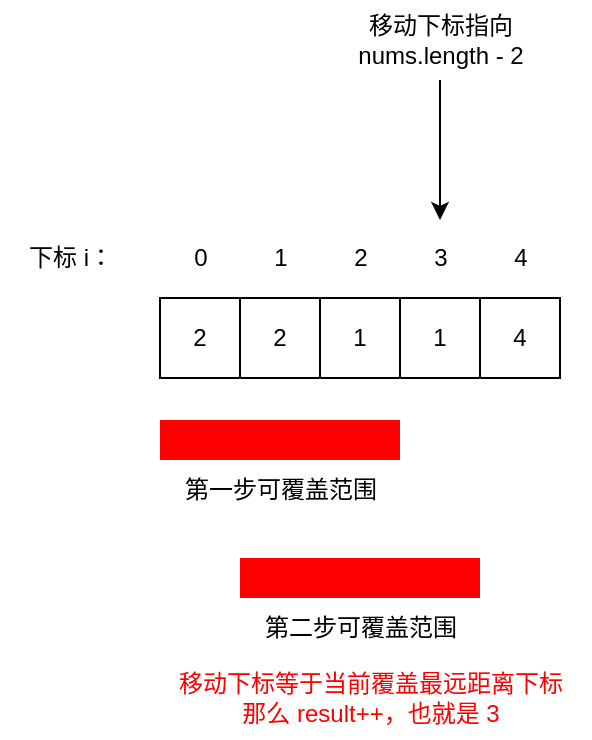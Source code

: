 <mxfile version="24.7.8">
  <diagram name="第 1 页" id="DIVGf4TG3iFkmKau4ZfW">
    <mxGraphModel dx="954" dy="727" grid="1" gridSize="10" guides="1" tooltips="1" connect="1" arrows="1" fold="1" page="1" pageScale="1" pageWidth="827" pageHeight="1169" math="0" shadow="0">
      <root>
        <mxCell id="0" />
        <mxCell id="1" parent="0" />
        <mxCell id="75X1ORN-Z_3Kd5jnSUOI-1" value="2" style="whiteSpace=wrap;html=1;aspect=fixed;" vertex="1" parent="1">
          <mxGeometry x="240" y="199" width="40" height="40" as="geometry" />
        </mxCell>
        <mxCell id="75X1ORN-Z_3Kd5jnSUOI-2" value="2" style="whiteSpace=wrap;html=1;aspect=fixed;" vertex="1" parent="1">
          <mxGeometry x="280" y="199" width="40" height="40" as="geometry" />
        </mxCell>
        <mxCell id="75X1ORN-Z_3Kd5jnSUOI-3" value="1" style="whiteSpace=wrap;html=1;aspect=fixed;" vertex="1" parent="1">
          <mxGeometry x="320" y="199" width="40" height="40" as="geometry" />
        </mxCell>
        <mxCell id="75X1ORN-Z_3Kd5jnSUOI-4" value="1" style="whiteSpace=wrap;html=1;aspect=fixed;" vertex="1" parent="1">
          <mxGeometry x="360" y="199" width="40" height="40" as="geometry" />
        </mxCell>
        <mxCell id="75X1ORN-Z_3Kd5jnSUOI-5" value="4" style="whiteSpace=wrap;html=1;aspect=fixed;" vertex="1" parent="1">
          <mxGeometry x="400" y="199" width="40" height="40" as="geometry" />
        </mxCell>
        <mxCell id="75X1ORN-Z_3Kd5jnSUOI-6" value="" style="rounded=0;whiteSpace=wrap;html=1;strokeColor=none;fillColor=#FF0000;" vertex="1" parent="1">
          <mxGeometry x="240" y="260" width="120" height="20" as="geometry" />
        </mxCell>
        <mxCell id="75X1ORN-Z_3Kd5jnSUOI-7" value="" style="rounded=0;whiteSpace=wrap;html=1;strokeColor=none;fillColor=#FF0000;" vertex="1" parent="1">
          <mxGeometry x="280" y="329" width="120" height="20" as="geometry" />
        </mxCell>
        <mxCell id="75X1ORN-Z_3Kd5jnSUOI-8" value="0" style="text;html=1;align=center;verticalAlign=middle;resizable=0;points=[];autosize=1;strokeColor=none;fillColor=none;" vertex="1" parent="1">
          <mxGeometry x="245" y="164" width="30" height="30" as="geometry" />
        </mxCell>
        <mxCell id="75X1ORN-Z_3Kd5jnSUOI-9" value="1" style="text;html=1;align=center;verticalAlign=middle;resizable=0;points=[];autosize=1;strokeColor=none;fillColor=none;" vertex="1" parent="1">
          <mxGeometry x="285" y="164" width="30" height="30" as="geometry" />
        </mxCell>
        <mxCell id="75X1ORN-Z_3Kd5jnSUOI-10" value="2" style="text;html=1;align=center;verticalAlign=middle;resizable=0;points=[];autosize=1;strokeColor=none;fillColor=none;" vertex="1" parent="1">
          <mxGeometry x="325" y="164" width="30" height="30" as="geometry" />
        </mxCell>
        <mxCell id="75X1ORN-Z_3Kd5jnSUOI-11" value="3" style="text;html=1;align=center;verticalAlign=middle;resizable=0;points=[];autosize=1;strokeColor=none;fillColor=none;" vertex="1" parent="1">
          <mxGeometry x="365" y="164" width="30" height="30" as="geometry" />
        </mxCell>
        <mxCell id="75X1ORN-Z_3Kd5jnSUOI-12" value="4" style="text;html=1;align=center;verticalAlign=middle;resizable=0;points=[];autosize=1;strokeColor=none;fillColor=none;" vertex="1" parent="1">
          <mxGeometry x="405" y="164" width="30" height="30" as="geometry" />
        </mxCell>
        <mxCell id="75X1ORN-Z_3Kd5jnSUOI-13" value="下标 i：" style="text;html=1;align=center;verticalAlign=middle;resizable=0;points=[];autosize=1;strokeColor=none;fillColor=none;" vertex="1" parent="1">
          <mxGeometry x="160" y="164" width="70" height="30" as="geometry" />
        </mxCell>
        <mxCell id="75X1ORN-Z_3Kd5jnSUOI-14" value="第一步可覆盖范围" style="text;html=1;align=center;verticalAlign=middle;resizable=0;points=[];autosize=1;strokeColor=none;fillColor=none;" vertex="1" parent="1">
          <mxGeometry x="240" y="280" width="120" height="30" as="geometry" />
        </mxCell>
        <mxCell id="75X1ORN-Z_3Kd5jnSUOI-15" value="第二步可覆盖范围" style="text;html=1;align=center;verticalAlign=middle;resizable=0;points=[];autosize=1;strokeColor=none;fillColor=none;" vertex="1" parent="1">
          <mxGeometry x="280" y="349" width="120" height="30" as="geometry" />
        </mxCell>
        <mxCell id="75X1ORN-Z_3Kd5jnSUOI-16" value="移动下标等于当前覆盖最远距离下标&lt;div&gt;那么 result++，也就是 3&lt;/div&gt;" style="text;html=1;align=center;verticalAlign=middle;resizable=0;points=[];autosize=1;strokeColor=none;fillColor=none;fontColor=#FF0000;" vertex="1" parent="1">
          <mxGeometry x="235" y="379" width="220" height="40" as="geometry" />
        </mxCell>
        <mxCell id="75X1ORN-Z_3Kd5jnSUOI-17" style="edgeStyle=orthogonalEdgeStyle;rounded=0;orthogonalLoop=1;jettySize=auto;html=1;" edge="1" parent="1" source="75X1ORN-Z_3Kd5jnSUOI-18">
          <mxGeometry relative="1" as="geometry">
            <mxPoint x="380" y="160" as="targetPoint" />
          </mxGeometry>
        </mxCell>
        <mxCell id="75X1ORN-Z_3Kd5jnSUOI-18" value="&lt;div&gt;&lt;span style=&quot;background-color: initial;&quot;&gt;移动下标指向&lt;/span&gt;&lt;br&gt;&lt;/div&gt;&lt;div&gt;nums.length - 2&lt;/div&gt;" style="text;html=1;align=center;verticalAlign=middle;resizable=0;points=[];autosize=1;strokeColor=none;fillColor=none;" vertex="1" parent="1">
          <mxGeometry x="325" y="50" width="110" height="40" as="geometry" />
        </mxCell>
      </root>
    </mxGraphModel>
  </diagram>
</mxfile>
